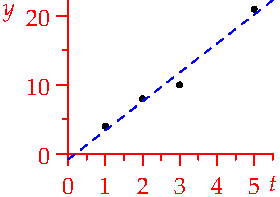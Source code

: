 settings.tex="pdflatex";

texpreamble("\usepackage{amsmath}
\usepackage{amsthm,amssymb}
\usepackage{mathpazo}
\usepackage[svgnames]{xcolor}
\usepackage{textcomp}
");
import graph;


size(140,100,IgnoreAspect);

pair[] dat={(1,4),(2,8),(3,10),(5,21)};
int n=dat.length;

for(int i=0; i<n; ++i){
	dot(dat[i]);
}

real m=21/5;
real c=-4/5;

real f(real t){return m*t+c;}

draw(graph(f,0,5.5),blue+dashed);

xaxis(0,5.5,red,RightTicks);
yaxis("$y$",0,red,LeftTicks());
labelx("$t$",5.5,2S,red);
